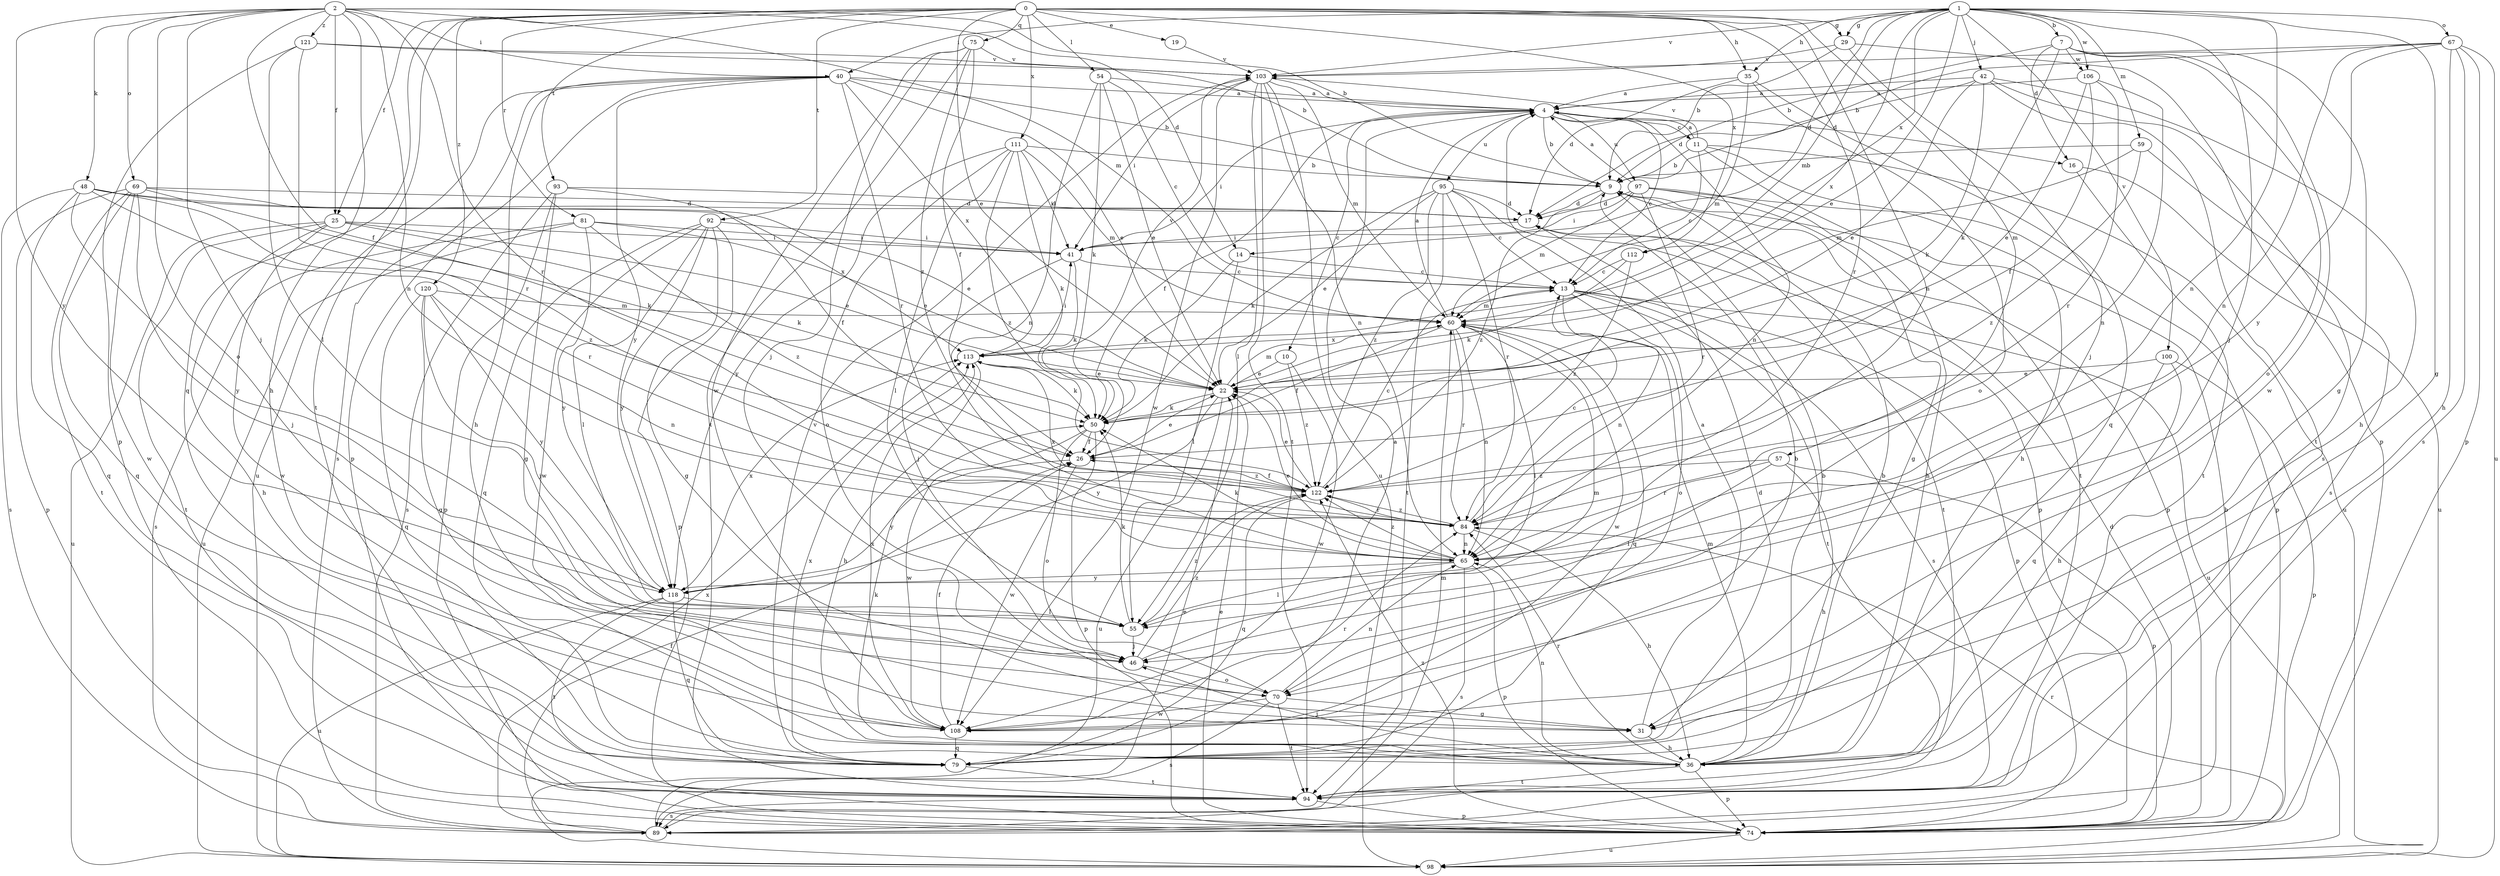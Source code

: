 strict digraph  {
0;
1;
2;
4;
7;
9;
10;
11;
13;
14;
16;
17;
19;
22;
25;
26;
29;
31;
35;
36;
40;
41;
42;
46;
48;
50;
54;
55;
57;
59;
60;
65;
67;
69;
70;
74;
75;
79;
81;
84;
89;
92;
93;
94;
95;
97;
98;
100;
103;
106;
108;
111;
112;
113;
118;
120;
121;
122;
0 -> 19  [label=e];
0 -> 22  [label=e];
0 -> 25  [label=f];
0 -> 29  [label=g];
0 -> 35  [label=h];
0 -> 54  [label=l];
0 -> 57  [label=m];
0 -> 65  [label=n];
0 -> 75  [label=q];
0 -> 79  [label=q];
0 -> 81  [label=r];
0 -> 84  [label=r];
0 -> 92  [label=t];
0 -> 93  [label=t];
0 -> 94  [label=t];
0 -> 111  [label=x];
0 -> 112  [label=x];
0 -> 120  [label=z];
1 -> 7  [label=b];
1 -> 14  [label=d];
1 -> 22  [label=e];
1 -> 29  [label=g];
1 -> 31  [label=g];
1 -> 35  [label=h];
1 -> 40  [label=i];
1 -> 42  [label=j];
1 -> 46  [label=j];
1 -> 59  [label=m];
1 -> 60  [label=m];
1 -> 65  [label=n];
1 -> 67  [label=o];
1 -> 100  [label=v];
1 -> 103  [label=v];
1 -> 106  [label=w];
1 -> 112  [label=x];
1 -> 113  [label=x];
2 -> 9  [label=b];
2 -> 14  [label=d];
2 -> 25  [label=f];
2 -> 26  [label=f];
2 -> 36  [label=h];
2 -> 40  [label=i];
2 -> 46  [label=j];
2 -> 48  [label=k];
2 -> 60  [label=m];
2 -> 65  [label=n];
2 -> 69  [label=o];
2 -> 70  [label=o];
2 -> 84  [label=r];
2 -> 118  [label=y];
2 -> 121  [label=z];
4 -> 9  [label=b];
4 -> 10  [label=c];
4 -> 11  [label=c];
4 -> 13  [label=c];
4 -> 16  [label=d];
4 -> 26  [label=f];
4 -> 41  [label=i];
4 -> 65  [label=n];
4 -> 95  [label=u];
4 -> 97  [label=u];
7 -> 9  [label=b];
7 -> 16  [label=d];
7 -> 31  [label=g];
7 -> 50  [label=k];
7 -> 70  [label=o];
7 -> 106  [label=w];
7 -> 108  [label=w];
9 -> 17  [label=d];
9 -> 74  [label=p];
9 -> 122  [label=z];
10 -> 22  [label=e];
10 -> 108  [label=w];
10 -> 122  [label=z];
11 -> 4  [label=a];
11 -> 9  [label=b];
11 -> 13  [label=c];
11 -> 36  [label=h];
11 -> 94  [label=t];
11 -> 98  [label=u];
11 -> 103  [label=v];
13 -> 60  [label=m];
13 -> 65  [label=n];
13 -> 70  [label=o];
13 -> 74  [label=p];
13 -> 89  [label=s];
13 -> 94  [label=t];
13 -> 98  [label=u];
14 -> 13  [label=c];
14 -> 50  [label=k];
14 -> 55  [label=l];
16 -> 94  [label=t];
16 -> 98  [label=u];
17 -> 41  [label=i];
17 -> 94  [label=t];
19 -> 103  [label=v];
22 -> 50  [label=k];
22 -> 60  [label=m];
22 -> 98  [label=u];
22 -> 118  [label=y];
25 -> 22  [label=e];
25 -> 36  [label=h];
25 -> 41  [label=i];
25 -> 50  [label=k];
25 -> 94  [label=t];
25 -> 98  [label=u];
25 -> 108  [label=w];
26 -> 22  [label=e];
26 -> 108  [label=w];
26 -> 118  [label=y];
26 -> 122  [label=z];
29 -> 9  [label=b];
29 -> 46  [label=j];
29 -> 74  [label=p];
29 -> 103  [label=v];
31 -> 4  [label=a];
31 -> 36  [label=h];
35 -> 4  [label=a];
35 -> 17  [label=d];
35 -> 60  [label=m];
35 -> 70  [label=o];
35 -> 79  [label=q];
36 -> 9  [label=b];
36 -> 46  [label=j];
36 -> 50  [label=k];
36 -> 60  [label=m];
36 -> 65  [label=n];
36 -> 74  [label=p];
36 -> 84  [label=r];
36 -> 94  [label=t];
40 -> 4  [label=a];
40 -> 9  [label=b];
40 -> 22  [label=e];
40 -> 36  [label=h];
40 -> 74  [label=p];
40 -> 84  [label=r];
40 -> 89  [label=s];
40 -> 98  [label=u];
40 -> 113  [label=x];
40 -> 118  [label=y];
41 -> 13  [label=c];
41 -> 46  [label=j];
41 -> 50  [label=k];
42 -> 4  [label=a];
42 -> 17  [label=d];
42 -> 22  [label=e];
42 -> 36  [label=h];
42 -> 50  [label=k];
42 -> 89  [label=s];
42 -> 94  [label=t];
46 -> 60  [label=m];
46 -> 70  [label=o];
46 -> 122  [label=z];
48 -> 17  [label=d];
48 -> 79  [label=q];
48 -> 84  [label=r];
48 -> 89  [label=s];
48 -> 113  [label=x];
48 -> 118  [label=y];
48 -> 122  [label=z];
50 -> 26  [label=f];
50 -> 70  [label=o];
50 -> 74  [label=p];
50 -> 108  [label=w];
54 -> 4  [label=a];
54 -> 13  [label=c];
54 -> 22  [label=e];
54 -> 50  [label=k];
54 -> 65  [label=n];
55 -> 46  [label=j];
55 -> 50  [label=k];
55 -> 122  [label=z];
57 -> 36  [label=h];
57 -> 55  [label=l];
57 -> 74  [label=p];
57 -> 84  [label=r];
57 -> 122  [label=z];
59 -> 9  [label=b];
59 -> 60  [label=m];
59 -> 89  [label=s];
59 -> 122  [label=z];
60 -> 4  [label=a];
60 -> 26  [label=f];
60 -> 55  [label=l];
60 -> 65  [label=n];
60 -> 79  [label=q];
60 -> 84  [label=r];
60 -> 108  [label=w];
60 -> 113  [label=x];
65 -> 22  [label=e];
65 -> 50  [label=k];
65 -> 55  [label=l];
65 -> 74  [label=p];
65 -> 89  [label=s];
65 -> 118  [label=y];
65 -> 122  [label=z];
67 -> 9  [label=b];
67 -> 36  [label=h];
67 -> 65  [label=n];
67 -> 74  [label=p];
67 -> 89  [label=s];
67 -> 98  [label=u];
67 -> 103  [label=v];
67 -> 118  [label=y];
69 -> 17  [label=d];
69 -> 22  [label=e];
69 -> 46  [label=j];
69 -> 50  [label=k];
69 -> 74  [label=p];
69 -> 79  [label=q];
69 -> 94  [label=t];
69 -> 108  [label=w];
70 -> 31  [label=g];
70 -> 65  [label=n];
70 -> 89  [label=s];
70 -> 94  [label=t];
70 -> 108  [label=w];
74 -> 9  [label=b];
74 -> 17  [label=d];
74 -> 22  [label=e];
74 -> 98  [label=u];
74 -> 122  [label=z];
75 -> 26  [label=f];
75 -> 46  [label=j];
75 -> 94  [label=t];
75 -> 103  [label=v];
75 -> 108  [label=w];
75 -> 122  [label=z];
79 -> 4  [label=a];
79 -> 9  [label=b];
79 -> 17  [label=d];
79 -> 94  [label=t];
79 -> 103  [label=v];
79 -> 113  [label=x];
81 -> 22  [label=e];
81 -> 41  [label=i];
81 -> 89  [label=s];
81 -> 98  [label=u];
81 -> 118  [label=y];
81 -> 122  [label=z];
84 -> 13  [label=c];
84 -> 36  [label=h];
84 -> 65  [label=n];
84 -> 113  [label=x];
84 -> 122  [label=z];
89 -> 22  [label=e];
89 -> 26  [label=f];
89 -> 60  [label=m];
89 -> 113  [label=x];
92 -> 31  [label=g];
92 -> 41  [label=i];
92 -> 55  [label=l];
92 -> 74  [label=p];
92 -> 79  [label=q];
92 -> 108  [label=w];
92 -> 118  [label=y];
93 -> 17  [label=d];
93 -> 26  [label=f];
93 -> 31  [label=g];
93 -> 74  [label=p];
93 -> 89  [label=s];
94 -> 74  [label=p];
94 -> 89  [label=s];
95 -> 13  [label=c];
95 -> 17  [label=d];
95 -> 22  [label=e];
95 -> 50  [label=k];
95 -> 74  [label=p];
95 -> 84  [label=r];
95 -> 94  [label=t];
95 -> 122  [label=z];
97 -> 4  [label=a];
97 -> 17  [label=d];
97 -> 31  [label=g];
97 -> 36  [label=h];
97 -> 41  [label=i];
97 -> 60  [label=m];
97 -> 74  [label=p];
97 -> 84  [label=r];
98 -> 84  [label=r];
100 -> 22  [label=e];
100 -> 36  [label=h];
100 -> 74  [label=p];
100 -> 79  [label=q];
103 -> 4  [label=a];
103 -> 41  [label=i];
103 -> 55  [label=l];
103 -> 60  [label=m];
103 -> 65  [label=n];
103 -> 94  [label=t];
103 -> 98  [label=u];
103 -> 108  [label=w];
106 -> 4  [label=a];
106 -> 22  [label=e];
106 -> 26  [label=f];
106 -> 65  [label=n];
106 -> 84  [label=r];
108 -> 9  [label=b];
108 -> 26  [label=f];
108 -> 79  [label=q];
108 -> 84  [label=r];
108 -> 113  [label=x];
111 -> 9  [label=b];
111 -> 41  [label=i];
111 -> 50  [label=k];
111 -> 55  [label=l];
111 -> 60  [label=m];
111 -> 70  [label=o];
111 -> 118  [label=y];
111 -> 122  [label=z];
112 -> 13  [label=c];
112 -> 50  [label=k];
112 -> 122  [label=z];
113 -> 22  [label=e];
113 -> 36  [label=h];
113 -> 41  [label=i];
113 -> 50  [label=k];
113 -> 103  [label=v];
118 -> 55  [label=l];
118 -> 79  [label=q];
118 -> 94  [label=t];
118 -> 98  [label=u];
118 -> 113  [label=x];
120 -> 31  [label=g];
120 -> 46  [label=j];
120 -> 60  [label=m];
120 -> 65  [label=n];
120 -> 79  [label=q];
120 -> 118  [label=y];
121 -> 9  [label=b];
121 -> 55  [label=l];
121 -> 74  [label=p];
121 -> 84  [label=r];
121 -> 103  [label=v];
122 -> 13  [label=c];
122 -> 22  [label=e];
122 -> 26  [label=f];
122 -> 79  [label=q];
122 -> 84  [label=r];
}
